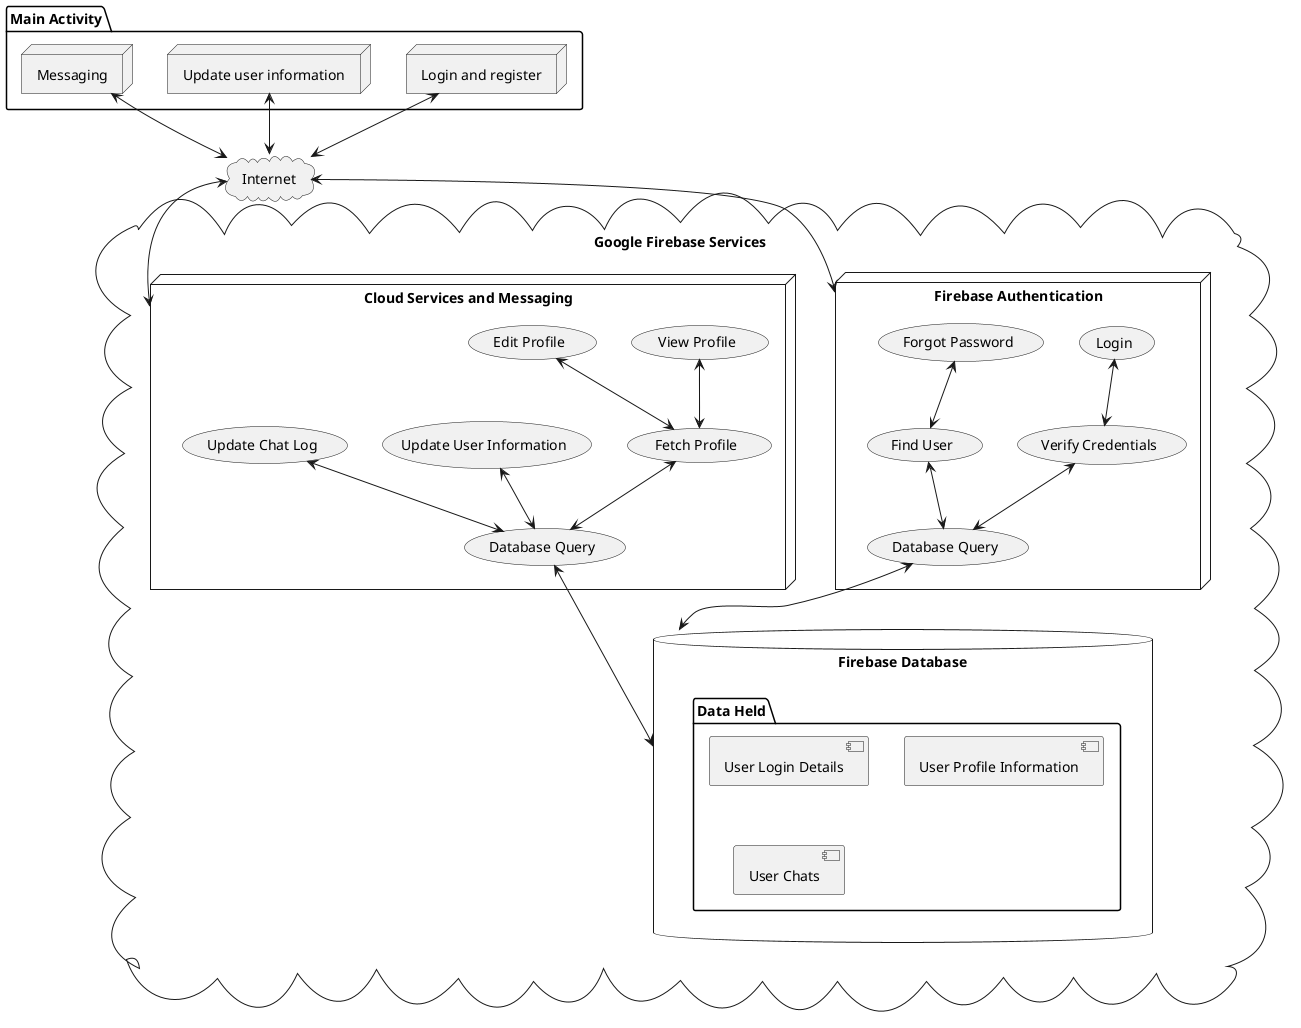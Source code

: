 @startuml systemArchitecture

Package "Main Activity" as main {
    node "Login and register" as us1
    node "Update user information" as us2
    node "Messaging" as us3
}

cloud "Internet" {


}


cloud "Google Firebase Services" as fb {
    
    node "Firebase Authentication" as fb1 {
        usecase Login as 1uc1
        usecase "Verify Credentials" as 1uc2
        usecase "Forgot Password" as 1uc3
        usecase "Find User" as 1uc4
        usecase "Database Query" as dbq1
        1uc1 <--> 1uc2
        1uc3 <--> 1uc4
        1uc2 <--> dbq1
        1uc4 <--> dbq1
    }
    database "Firebase Database" as fb2 {
        folder "Data Held"{
            [User Login Details]
            [User Profile Information]
            [User Chats]
        }
    }
    node "Cloud Services and Messaging" as fb3 {
        usecase "View Profile" as 2uc1
        usecase "Fetch Profile" as 2uc2
        usecase "Edit Profile" as 2uc3
        usecase "Database Query" as dbq2
        usecase "Update User Information" as 2uc4
        usecase "Update Chat Log" as 2uc5
        2uc1 <--> 2uc2
        2uc2 <--> dbq2
        2uc3 <--> 2uc2
        2uc4 <--> dbq2
        2uc5 <--> dbq2
    }
    
}

us1 <--> Internet
us2 <--> Internet
us3 <--> Internet
Internet <--> fb1
Internet <--> fb3
dbq1 <--> fb2
dbq2 <--> fb2

@enduml